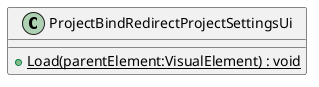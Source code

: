@startuml
class ProjectBindRedirectProjectSettingsUi {
    + {static} Load(parentElement:VisualElement) : void
}
@enduml
